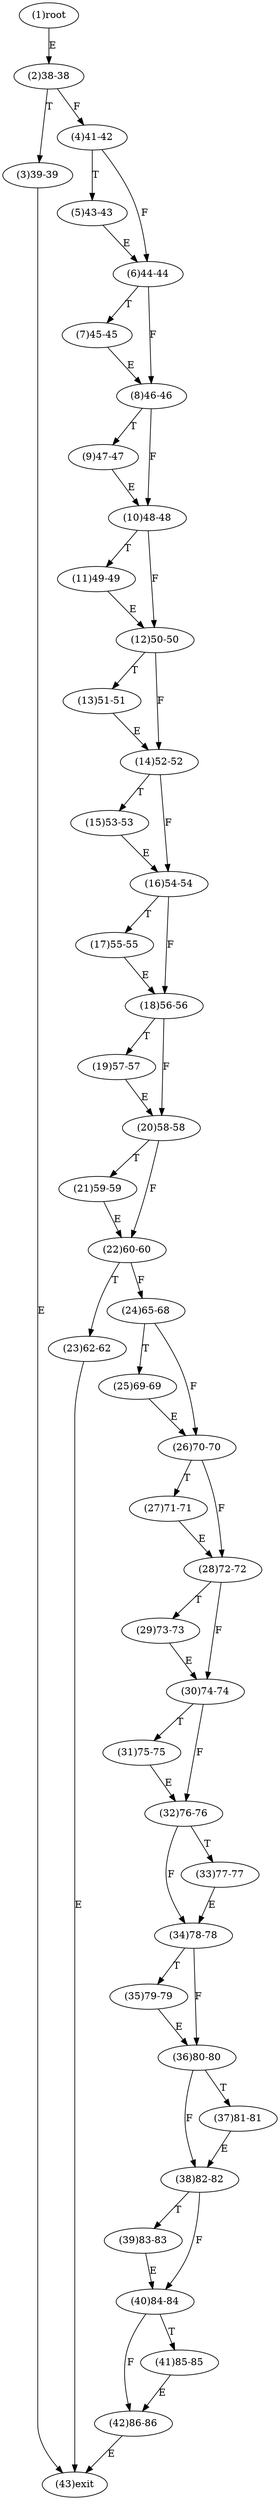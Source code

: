 digraph "" { 
1[ label="(1)root"];
2[ label="(2)38-38"];
3[ label="(3)39-39"];
4[ label="(4)41-42"];
5[ label="(5)43-43"];
6[ label="(6)44-44"];
7[ label="(7)45-45"];
8[ label="(8)46-46"];
9[ label="(9)47-47"];
10[ label="(10)48-48"];
11[ label="(11)49-49"];
12[ label="(12)50-50"];
13[ label="(13)51-51"];
14[ label="(14)52-52"];
15[ label="(15)53-53"];
17[ label="(17)55-55"];
16[ label="(16)54-54"];
19[ label="(19)57-57"];
18[ label="(18)56-56"];
21[ label="(21)59-59"];
20[ label="(20)58-58"];
23[ label="(23)62-62"];
22[ label="(22)60-60"];
25[ label="(25)69-69"];
24[ label="(24)65-68"];
27[ label="(27)71-71"];
26[ label="(26)70-70"];
29[ label="(29)73-73"];
28[ label="(28)72-72"];
31[ label="(31)75-75"];
30[ label="(30)74-74"];
34[ label="(34)78-78"];
35[ label="(35)79-79"];
32[ label="(32)76-76"];
33[ label="(33)77-77"];
38[ label="(38)82-82"];
39[ label="(39)83-83"];
36[ label="(36)80-80"];
37[ label="(37)81-81"];
42[ label="(42)86-86"];
43[ label="(43)exit"];
40[ label="(40)84-84"];
41[ label="(41)85-85"];
1->2[ label="E"];
2->4[ label="F"];
2->3[ label="T"];
3->43[ label="E"];
4->6[ label="F"];
4->5[ label="T"];
5->6[ label="E"];
6->8[ label="F"];
6->7[ label="T"];
7->8[ label="E"];
8->10[ label="F"];
8->9[ label="T"];
9->10[ label="E"];
10->12[ label="F"];
10->11[ label="T"];
11->12[ label="E"];
12->14[ label="F"];
12->13[ label="T"];
13->14[ label="E"];
14->16[ label="F"];
14->15[ label="T"];
15->16[ label="E"];
16->18[ label="F"];
16->17[ label="T"];
17->18[ label="E"];
18->20[ label="F"];
18->19[ label="T"];
19->20[ label="E"];
20->22[ label="F"];
20->21[ label="T"];
21->22[ label="E"];
22->24[ label="F"];
22->23[ label="T"];
23->43[ label="E"];
24->26[ label="F"];
24->25[ label="T"];
25->26[ label="E"];
26->28[ label="F"];
26->27[ label="T"];
27->28[ label="E"];
28->30[ label="F"];
28->29[ label="T"];
29->30[ label="E"];
30->32[ label="F"];
30->31[ label="T"];
31->32[ label="E"];
32->34[ label="F"];
32->33[ label="T"];
33->34[ label="E"];
34->36[ label="F"];
34->35[ label="T"];
35->36[ label="E"];
36->38[ label="F"];
36->37[ label="T"];
37->38[ label="E"];
38->40[ label="F"];
38->39[ label="T"];
39->40[ label="E"];
40->42[ label="F"];
40->41[ label="T"];
41->42[ label="E"];
42->43[ label="E"];
}